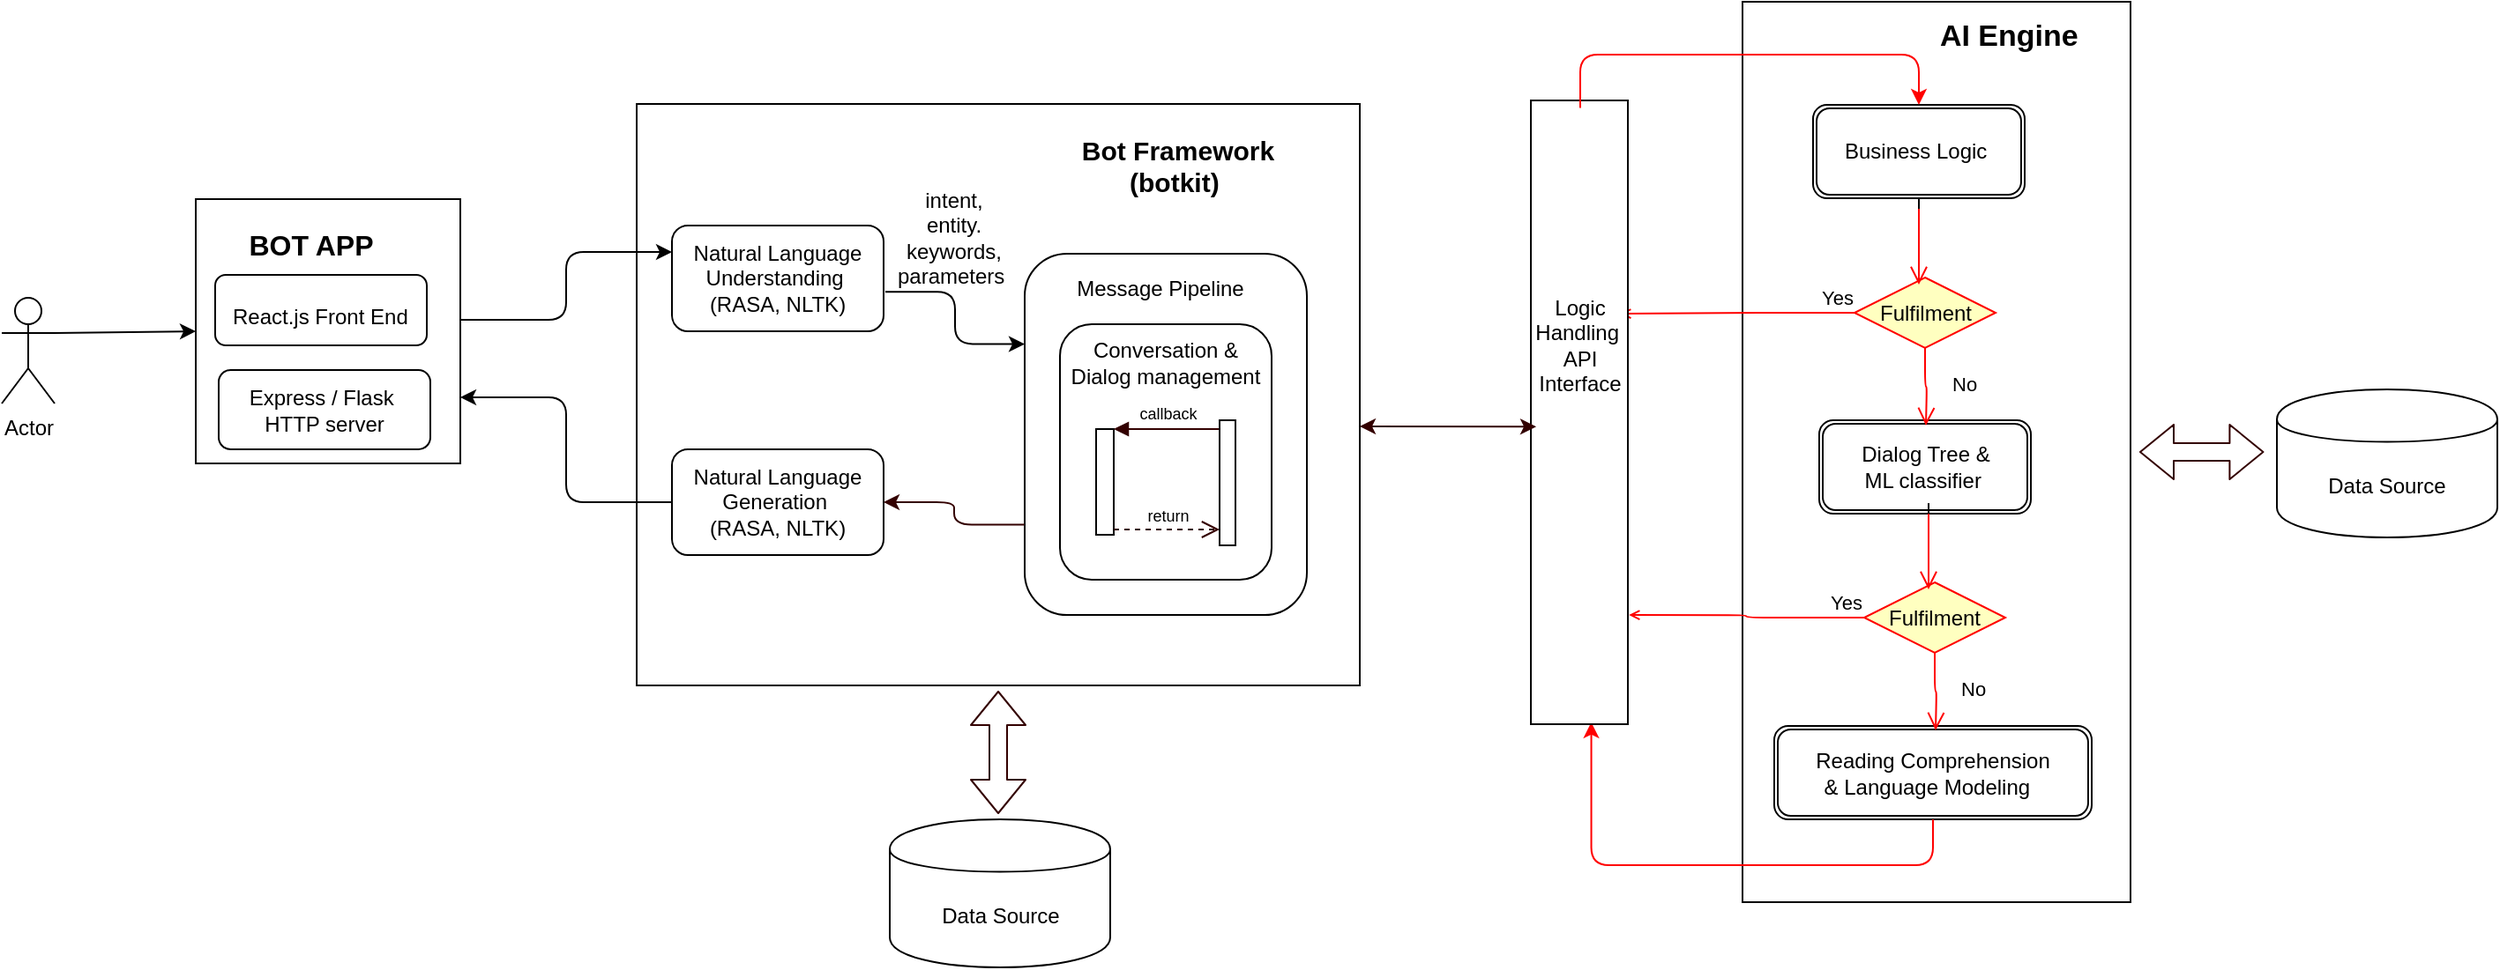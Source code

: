 <mxfile version="10.6.7" type="github"><diagram id="cr0BXCRzfHlo1q9iOf4a" name="Page-1"><mxGraphModel dx="1375" dy="582" grid="1" gridSize="10" guides="1" tooltips="1" connect="1" arrows="1" fold="1" page="1" pageScale="1" pageWidth="1654" pageHeight="1169" math="0" shadow="0"><root><mxCell id="0"/><mxCell id="1" parent="0"/><mxCell id="RbjfGFx1ncbQ7KBMqaXM-39" value="" style="rounded=0;whiteSpace=wrap;html=1;" parent="1" vertex="1"><mxGeometry x="1057" y="32" width="220" height="511" as="geometry"/></mxCell><mxCell id="RbjfGFx1ncbQ7KBMqaXM-12" value="" style="rounded=0;whiteSpace=wrap;html=1;" parent="1" vertex="1"><mxGeometry x="430" y="90" width="410" height="330" as="geometry"/></mxCell><mxCell id="RbjfGFx1ncbQ7KBMqaXM-16" value="" style="rounded=1;whiteSpace=wrap;html=1;" parent="1" vertex="1"><mxGeometry x="650" y="175" width="160" height="205" as="geometry"/></mxCell><mxCell id="RbjfGFx1ncbQ7KBMqaXM-15" value="" style="rounded=1;whiteSpace=wrap;html=1;" parent="1" vertex="1"><mxGeometry x="670" y="215" width="120" height="145" as="geometry"/></mxCell><mxCell id="RbjfGFx1ncbQ7KBMqaXM-1" value="Actor" style="shape=umlActor;verticalLabelPosition=bottom;labelBackgroundColor=#ffffff;verticalAlign=top;html=1;outlineConnect=0;" parent="1" vertex="1"><mxGeometry x="70" y="200" width="30" height="60" as="geometry"/></mxCell><mxCell id="RbjfGFx1ncbQ7KBMqaXM-2" value="" style="whiteSpace=wrap;html=1;aspect=fixed;" parent="1" vertex="1"><mxGeometry x="180" y="144" width="150" height="150" as="geometry"/></mxCell><mxCell id="RbjfGFx1ncbQ7KBMqaXM-5" value="" style="rounded=1;whiteSpace=wrap;html=1;" parent="1" vertex="1"><mxGeometry x="191" y="187" width="120" height="40" as="geometry"/></mxCell><mxCell id="RbjfGFx1ncbQ7KBMqaXM-6" value="React.js Front End" style="text;html=1;" parent="1" vertex="1"><mxGeometry x="199" y="197" width="120" height="20" as="geometry"/></mxCell><mxCell id="RbjfGFx1ncbQ7KBMqaXM-7" value="Express / Flask&amp;nbsp;&lt;br&gt;HTTP server&lt;br&gt;" style="rounded=1;whiteSpace=wrap;html=1;" parent="1" vertex="1"><mxGeometry x="193" y="241" width="120" height="45" as="geometry"/></mxCell><mxCell id="RbjfGFx1ncbQ7KBMqaXM-8" value="&lt;span style=&quot;font-size: 16px&quot;&gt;&lt;b&gt;BOT APP&lt;/b&gt;&lt;/span&gt;" style="text;html=1;strokeColor=none;fillColor=none;align=center;verticalAlign=middle;whiteSpace=wrap;rounded=0;" parent="1" vertex="1"><mxGeometry x="200" y="160" width="91" height="20" as="geometry"/></mxCell><mxCell id="RbjfGFx1ncbQ7KBMqaXM-10" value="" style="endArrow=classic;html=1;exitX=1;exitY=0.333;exitDx=0;exitDy=0;exitPerimeter=0;entryX=0;entryY=0.5;entryDx=0;entryDy=0;" parent="1" source="RbjfGFx1ncbQ7KBMqaXM-1" target="RbjfGFx1ncbQ7KBMqaXM-2" edge="1"><mxGeometry width="50" height="50" relative="1" as="geometry"><mxPoint x="70" y="370" as="sourcePoint"/><mxPoint x="120" y="320" as="targetPoint"/></mxGeometry></mxCell><mxCell id="RbjfGFx1ncbQ7KBMqaXM-13" value="Natural Language Understanding&amp;nbsp;&lt;br&gt;(RASA, NLTK)" style="rounded=1;whiteSpace=wrap;html=1;" parent="1" vertex="1"><mxGeometry x="450" y="159" width="120" height="60" as="geometry"/></mxCell><mxCell id="RbjfGFx1ncbQ7KBMqaXM-14" value="Natural Language Generation&amp;nbsp;&lt;br&gt;(RASA, NLTK)" style="rounded=1;whiteSpace=wrap;html=1;" parent="1" vertex="1"><mxGeometry x="450" y="286" width="120" height="60" as="geometry"/></mxCell><mxCell id="RbjfGFx1ncbQ7KBMqaXM-17" value="Message Pipeline" style="text;html=1;strokeColor=none;fillColor=none;align=center;verticalAlign=middle;whiteSpace=wrap;rounded=0;" parent="1" vertex="1"><mxGeometry x="662" y="185" width="130" height="20" as="geometry"/></mxCell><mxCell id="RbjfGFx1ncbQ7KBMqaXM-27" value="" style="edgeStyle=elbowEdgeStyle;elbow=horizontal;endArrow=classic;html=1;exitX=1.001;exitY=0.457;exitDx=0;exitDy=0;exitPerimeter=0;entryX=0;entryY=0.25;entryDx=0;entryDy=0;" parent="1" source="RbjfGFx1ncbQ7KBMqaXM-2" target="RbjfGFx1ncbQ7KBMqaXM-13" edge="1"><mxGeometry width="50" height="50" relative="1" as="geometry"><mxPoint x="360" y="210" as="sourcePoint"/><mxPoint x="410" y="160" as="targetPoint"/></mxGeometry></mxCell><mxCell id="RbjfGFx1ncbQ7KBMqaXM-28" value="" style="edgeStyle=elbowEdgeStyle;elbow=horizontal;endArrow=classic;html=1;exitX=0;exitY=0.5;exitDx=0;exitDy=0;entryX=1;entryY=0.75;entryDx=0;entryDy=0;" parent="1" source="RbjfGFx1ncbQ7KBMqaXM-14" target="RbjfGFx1ncbQ7KBMqaXM-2" edge="1"><mxGeometry width="50" height="50" relative="1" as="geometry"><mxPoint x="360" y="400" as="sourcePoint"/><mxPoint x="410" y="350" as="targetPoint"/></mxGeometry></mxCell><mxCell id="RbjfGFx1ncbQ7KBMqaXM-59" value="" style="edgeStyle=orthogonalEdgeStyle;rounded=0;orthogonalLoop=1;jettySize=auto;html=1;endSize=4;fontSize=5;align=right;" parent="1" source="RbjfGFx1ncbQ7KBMqaXM-34" edge="1"><mxGeometry relative="1" as="geometry"><mxPoint x="1157" y="223.5" as="targetPoint"/></mxGeometry></mxCell><mxCell id="RbjfGFx1ncbQ7KBMqaXM-34" value="Business Logic&amp;nbsp;" style="shape=ext;double=1;rounded=1;whiteSpace=wrap;html=1;" parent="1" vertex="1"><mxGeometry x="1097" y="90.5" width="120" height="53" as="geometry"/></mxCell><mxCell id="RbjfGFx1ncbQ7KBMqaXM-35" value="Dialog Tree &amp;amp;&lt;br&gt;ML classifier&amp;nbsp;&lt;br&gt;" style="shape=ext;double=1;rounded=1;whiteSpace=wrap;html=1;" parent="1" vertex="1"><mxGeometry x="1100.5" y="269.5" width="120" height="53" as="geometry"/></mxCell><mxCell id="RbjfGFx1ncbQ7KBMqaXM-36" value="Reading Comprehension&lt;br&gt;&amp;amp; Language Modeling&amp;nbsp;&amp;nbsp;" style="shape=ext;double=1;rounded=1;whiteSpace=wrap;html=1;" parent="1" vertex="1"><mxGeometry x="1075" y="443" width="180" height="53" as="geometry"/></mxCell><mxCell id="RbjfGFx1ncbQ7KBMqaXM-42" value="" style="edgeStyle=elbowEdgeStyle;elbow=horizontal;endArrow=classic;html=1;exitX=1.008;exitY=0.627;exitDx=0;exitDy=0;exitPerimeter=0;entryX=0;entryY=0.25;entryDx=0;entryDy=0;" parent="1" source="RbjfGFx1ncbQ7KBMqaXM-13" target="RbjfGFx1ncbQ7KBMqaXM-16" edge="1"><mxGeometry width="50" height="50" relative="1" as="geometry"><mxPoint x="650" y="350" as="sourcePoint"/><mxPoint x="700" y="300" as="targetPoint"/></mxGeometry></mxCell><mxCell id="RbjfGFx1ncbQ7KBMqaXM-43" value="intent, entity. keywords, parameters&amp;nbsp;" style="text;html=1;strokeColor=none;fillColor=none;align=center;verticalAlign=middle;whiteSpace=wrap;rounded=0;" parent="1" vertex="1"><mxGeometry x="590" y="156" width="40" height="20" as="geometry"/></mxCell><mxCell id="RbjfGFx1ncbQ7KBMqaXM-45" value="Conversation &amp;amp;&lt;br&gt;&amp;nbsp;Dialog management&amp;nbsp;" style="text;html=1;strokeColor=none;fillColor=none;align=center;verticalAlign=middle;whiteSpace=wrap;rounded=0;" parent="1" vertex="1"><mxGeometry x="660" y="227" width="140" height="20" as="geometry"/></mxCell><mxCell id="RbjfGFx1ncbQ7KBMqaXM-53" value="Fulfilment" style="rhombus;whiteSpace=wrap;html=1;fillColor=#ffffc0;strokeColor=#ff0000;" parent="1" vertex="1"><mxGeometry x="1120.5" y="188.5" width="80" height="40" as="geometry"/></mxCell><mxCell id="RbjfGFx1ncbQ7KBMqaXM-54" value="&lt;div style=&quot;text-align: right&quot;&gt;Yes&lt;/div&gt;" style="edgeStyle=orthogonalEdgeStyle;html=1;align=right;verticalAlign=bottom;endArrow=open;endSize=4;strokeColor=#ff0000;entryX=0.92;entryY=0.342;entryDx=0;entryDy=0;entryPerimeter=0;" parent="1" source="RbjfGFx1ncbQ7KBMqaXM-53" target="RbjfGFx1ncbQ7KBMqaXM-67" edge="1"><mxGeometry x="-1" relative="1" as="geometry"><mxPoint x="997" y="209" as="targetPoint"/></mxGeometry></mxCell><mxCell id="RbjfGFx1ncbQ7KBMqaXM-55" value="No" style="edgeStyle=orthogonalEdgeStyle;html=1;align=left;verticalAlign=top;endArrow=open;endSize=8;strokeColor=#ff0000;" parent="1" source="RbjfGFx1ncbQ7KBMqaXM-53" edge="1"><mxGeometry x="-0.667" y="13" relative="1" as="geometry"><mxPoint x="1161" y="272.5" as="targetPoint"/><mxPoint as="offset"/></mxGeometry></mxCell><mxCell id="RbjfGFx1ncbQ7KBMqaXM-57" value="" style="edgeStyle=orthogonalEdgeStyle;html=1;verticalAlign=bottom;endArrow=open;endSize=8;strokeColor=#ff0000;align=right;" parent="1" edge="1"><mxGeometry relative="1" as="geometry"><mxPoint x="1157" y="192.5" as="targetPoint"/><mxPoint x="1157" y="149.5" as="sourcePoint"/></mxGeometry></mxCell><mxCell id="RbjfGFx1ncbQ7KBMqaXM-60" value="" style="edgeStyle=orthogonalEdgeStyle;rounded=0;orthogonalLoop=1;jettySize=auto;html=1;endSize=4;fontSize=5;align=right;" parent="1" edge="1"><mxGeometry relative="1" as="geometry"><mxPoint x="1162.5" y="316.5" as="sourcePoint"/><mxPoint x="1162.5" y="396.5" as="targetPoint"/></mxGeometry></mxCell><mxCell id="RbjfGFx1ncbQ7KBMqaXM-61" value="Fulfilment" style="rhombus;whiteSpace=wrap;html=1;fillColor=#ffffc0;strokeColor=#ff0000;" parent="1" vertex="1"><mxGeometry x="1126" y="361.5" width="80" height="40" as="geometry"/></mxCell><mxCell id="RbjfGFx1ncbQ7KBMqaXM-62" value="&lt;div style=&quot;text-align: right&quot;&gt;Yes&lt;/div&gt;" style="edgeStyle=orthogonalEdgeStyle;html=1;align=right;verticalAlign=bottom;endArrow=open;endSize=4;strokeColor=#ff0000;entryX=1.011;entryY=0.825;entryDx=0;entryDy=0;entryPerimeter=0;" parent="1" source="RbjfGFx1ncbQ7KBMqaXM-61" target="RbjfGFx1ncbQ7KBMqaXM-67" edge="1"><mxGeometry x="-1" relative="1" as="geometry"><mxPoint x="1032.5" y="381.5" as="targetPoint"/></mxGeometry></mxCell><mxCell id="RbjfGFx1ncbQ7KBMqaXM-63" value="No" style="edgeStyle=orthogonalEdgeStyle;html=1;align=left;verticalAlign=top;endArrow=open;endSize=8;strokeColor=#ff0000;" parent="1" source="RbjfGFx1ncbQ7KBMqaXM-61" edge="1"><mxGeometry x="-0.667" y="13" relative="1" as="geometry"><mxPoint x="1166.5" y="445.5" as="targetPoint"/><mxPoint as="offset"/></mxGeometry></mxCell><mxCell id="RbjfGFx1ncbQ7KBMqaXM-64" value="" style="edgeStyle=orthogonalEdgeStyle;html=1;verticalAlign=bottom;endArrow=open;endSize=8;strokeColor=#ff0000;align=right;" parent="1" edge="1"><mxGeometry relative="1" as="geometry"><mxPoint x="1162.5" y="365.5" as="targetPoint"/><mxPoint x="1162.5" y="322.5" as="sourcePoint"/></mxGeometry></mxCell><mxCell id="RbjfGFx1ncbQ7KBMqaXM-65" value="" style="edgeStyle=elbowEdgeStyle;elbow=vertical;endArrow=classic;html=1;fontSize=5;align=right;exitX=0.5;exitY=1;exitDx=0;exitDy=0;entryX=0.623;entryY=0.997;entryDx=0;entryDy=0;entryPerimeter=0;strokeColor=#FF0000;" parent="1" source="RbjfGFx1ncbQ7KBMqaXM-36" target="RbjfGFx1ncbQ7KBMqaXM-67" edge="1"><mxGeometry width="50" height="50" relative="1" as="geometry"><mxPoint x="927" y="572" as="sourcePoint"/><mxPoint x="977" y="452" as="targetPoint"/><Array as="points"><mxPoint x="1067" y="522"/></Array></mxGeometry></mxCell><mxCell id="RbjfGFx1ncbQ7KBMqaXM-67" value="" style="html=1;points=[];perimeter=orthogonalPerimeter;fontSize=5;" parent="1" vertex="1"><mxGeometry x="937" y="88" width="55" height="354" as="geometry"/></mxCell><mxCell id="RbjfGFx1ncbQ7KBMqaXM-70" value="" style="edgeStyle=elbowEdgeStyle;elbow=vertical;endArrow=classic;html=1;strokeColor=#FF0000;fontSize=5;align=right;entryX=0.5;entryY=0;entryDx=0;entryDy=0;exitX=0.509;exitY=0.012;exitDx=0;exitDy=0;exitPerimeter=0;" parent="1" source="RbjfGFx1ncbQ7KBMqaXM-67" target="RbjfGFx1ncbQ7KBMqaXM-34" edge="1"><mxGeometry width="50" height="50" relative="1" as="geometry"><mxPoint x="975" y="82" as="sourcePoint"/><mxPoint x="947" y="42" as="targetPoint"/><Array as="points"><mxPoint x="1067" y="62"/></Array></mxGeometry></mxCell><mxCell id="RbjfGFx1ncbQ7KBMqaXM-71" value="&lt;span style=&quot;font-size: 12px&quot;&gt;Logic Handling&amp;nbsp;&lt;br&gt;API&lt;br&gt;Interface&lt;br&gt;&lt;/span&gt;" style="text;html=1;strokeColor=none;fillColor=none;align=center;verticalAlign=middle;whiteSpace=wrap;rounded=0;fontSize=5;" parent="1" vertex="1"><mxGeometry x="944.5" y="217" width="40" height="20" as="geometry"/></mxCell><mxCell id="RbjfGFx1ncbQ7KBMqaXM-72" value="&lt;font style=&quot;font-size: 17px&quot;&gt;&lt;b&gt;AI Engine&amp;nbsp;&lt;/b&gt;&lt;/font&gt;" style="text;html=1;strokeColor=none;fillColor=none;align=center;verticalAlign=middle;whiteSpace=wrap;rounded=0;fontSize=5;" parent="1" vertex="1"><mxGeometry x="1165" y="42" width="91" height="20" as="geometry"/></mxCell><mxCell id="RbjfGFx1ncbQ7KBMqaXM-73" value="" style="edgeStyle=elbowEdgeStyle;elbow=horizontal;endArrow=classic;html=1;strokeColor=#330000;fontSize=5;align=right;exitX=0;exitY=0.75;exitDx=0;exitDy=0;entryX=1;entryY=0.5;entryDx=0;entryDy=0;" parent="1" source="RbjfGFx1ncbQ7KBMqaXM-16" target="RbjfGFx1ncbQ7KBMqaXM-14" edge="1"><mxGeometry width="50" height="50" relative="1" as="geometry"><mxPoint x="560" y="520" as="sourcePoint"/><mxPoint x="610" y="470" as="targetPoint"/></mxGeometry></mxCell><mxCell id="RbjfGFx1ncbQ7KBMqaXM-78" value="" style="endArrow=classic;startArrow=classic;html=1;strokeColor=#330000;fontSize=5;align=right;entryX=0.055;entryY=0.523;entryDx=0;entryDy=0;entryPerimeter=0;" parent="1" target="RbjfGFx1ncbQ7KBMqaXM-67" edge="1"><mxGeometry width="50" height="50" relative="1" as="geometry"><mxPoint x="840" y="273" as="sourcePoint"/><mxPoint x="871" y="273" as="targetPoint"/></mxGeometry></mxCell><mxCell id="RbjfGFx1ncbQ7KBMqaXM-79" value="&lt;font style=&quot;font-size: 12px&quot;&gt;Data Source&lt;/font&gt;" style="shape=cylinder;whiteSpace=wrap;html=1;boundedLbl=1;backgroundOutline=1;fontSize=5;" parent="1" vertex="1"><mxGeometry x="573.5" y="496" width="125" height="84" as="geometry"/></mxCell><mxCell id="RbjfGFx1ncbQ7KBMqaXM-80" value="" style="shape=flexArrow;endArrow=classic;startArrow=classic;html=1;strokeColor=#330000;fontSize=5;align=right;entryX=0.5;entryY=1;entryDx=0;entryDy=0;" parent="1" edge="1"><mxGeometry width="50" height="50" relative="1" as="geometry"><mxPoint x="635" y="493" as="sourcePoint"/><mxPoint x="635" y="423" as="targetPoint"/></mxGeometry></mxCell><mxCell id="RbjfGFx1ncbQ7KBMqaXM-85" value="&lt;font style=&quot;font-size: 12px&quot;&gt;Data Source&lt;/font&gt;" style="shape=cylinder;whiteSpace=wrap;html=1;boundedLbl=1;backgroundOutline=1;fontSize=5;" parent="1" vertex="1"><mxGeometry x="1360" y="252" width="125" height="84" as="geometry"/></mxCell><mxCell id="RbjfGFx1ncbQ7KBMqaXM-86" value="" style="shape=flexArrow;endArrow=classic;startArrow=classic;html=1;strokeColor=#330000;fontSize=5;align=right;" parent="1" edge="1"><mxGeometry width="50" height="50" relative="1" as="geometry"><mxPoint x="1282" y="287.5" as="sourcePoint"/><mxPoint x="1352.711" y="287.5" as="targetPoint"/></mxGeometry></mxCell><mxCell id="RbjfGFx1ncbQ7KBMqaXM-90" value="" style="html=1;points=[];perimeter=orthogonalPerimeter;strokeWidth=1;fontSize=9;align=center;" parent="1" vertex="1"><mxGeometry x="690.5" y="274.5" width="10" height="60" as="geometry"/></mxCell><mxCell id="RbjfGFx1ncbQ7KBMqaXM-91" value="callback" style="html=1;verticalAlign=bottom;endArrow=block;entryX=1;entryY=0;strokeColor=#330000;strokeWidth=1;fontSize=9;align=center;" parent="1" source="RbjfGFx1ncbQ7KBMqaXM-93" target="RbjfGFx1ncbQ7KBMqaXM-90" edge="1"><mxGeometry relative="1" as="geometry"><mxPoint x="760.5" y="274.5" as="sourcePoint"/></mxGeometry></mxCell><mxCell id="RbjfGFx1ncbQ7KBMqaXM-92" value="return" style="html=1;verticalAlign=bottom;endArrow=open;dashed=1;endSize=8;exitX=1;exitY=0.95;strokeColor=#330000;strokeWidth=1;fontSize=9;align=center;" parent="1" source="RbjfGFx1ncbQ7KBMqaXM-90" edge="1"><mxGeometry relative="1" as="geometry"><mxPoint x="760.5" y="331.5" as="targetPoint"/></mxGeometry></mxCell><mxCell id="RbjfGFx1ncbQ7KBMqaXM-93" value="" style="html=1;points=[];perimeter=orthogonalPerimeter;strokeWidth=1;fontSize=9;align=center;" parent="1" vertex="1"><mxGeometry x="760.5" y="269.5" width="9" height="71" as="geometry"/></mxCell><mxCell id="RbjfGFx1ncbQ7KBMqaXM-96" value="&lt;font style=&quot;font-size: 15px&quot;&gt;&lt;b&gt;Bot Framework&lt;br&gt;(botkit)&amp;nbsp;&lt;/b&gt;&lt;/font&gt;" style="text;html=1;strokeColor=none;fillColor=none;align=center;verticalAlign=middle;whiteSpace=wrap;rounded=0;fontSize=12;" parent="1" vertex="1"><mxGeometry x="660" y="106" width="154" height="38" as="geometry"/></mxCell></root></mxGraphModel></diagram></mxfile>